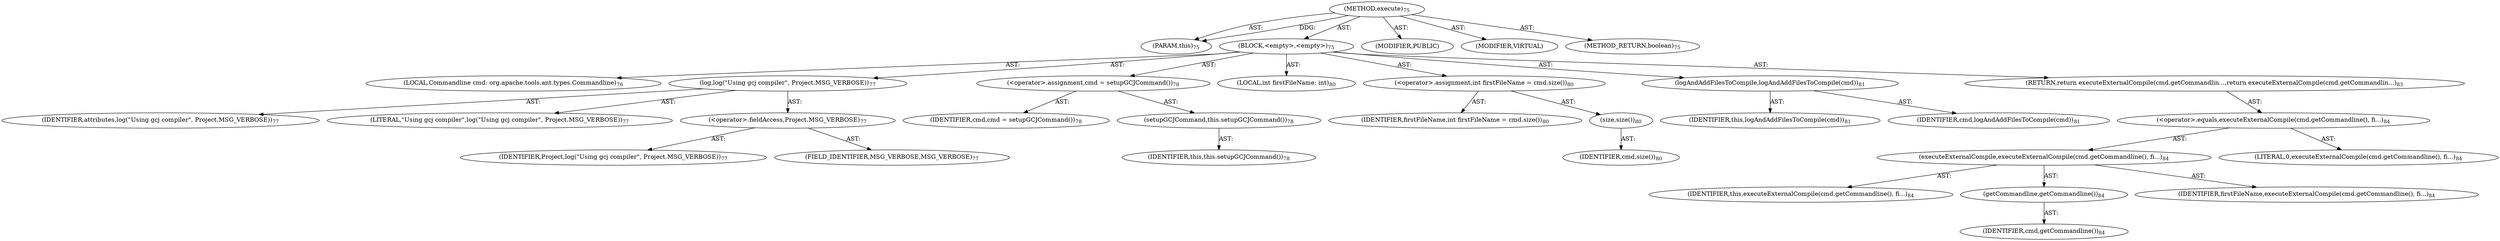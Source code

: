 digraph "execute" {  
"111669149696" [label = <(METHOD,execute)<SUB>75</SUB>> ]
"115964116992" [label = <(PARAM,this)<SUB>75</SUB>> ]
"25769803776" [label = <(BLOCK,&lt;empty&gt;,&lt;empty&gt;)<SUB>75</SUB>> ]
"94489280512" [label = <(LOCAL,Commandline cmd: org.apache.tools.ant.types.Commandline)<SUB>76</SUB>> ]
"30064771072" [label = <(log,log(&quot;Using gcj compiler&quot;, Project.MSG_VERBOSE))<SUB>77</SUB>> ]
"68719476742" [label = <(IDENTIFIER,attributes,log(&quot;Using gcj compiler&quot;, Project.MSG_VERBOSE))<SUB>77</SUB>> ]
"90194313216" [label = <(LITERAL,&quot;Using gcj compiler&quot;,log(&quot;Using gcj compiler&quot;, Project.MSG_VERBOSE))<SUB>77</SUB>> ]
"30064771073" [label = <(&lt;operator&gt;.fieldAccess,Project.MSG_VERBOSE)<SUB>77</SUB>> ]
"68719476743" [label = <(IDENTIFIER,Project,log(&quot;Using gcj compiler&quot;, Project.MSG_VERBOSE))<SUB>77</SUB>> ]
"55834574848" [label = <(FIELD_IDENTIFIER,MSG_VERBOSE,MSG_VERBOSE)<SUB>77</SUB>> ]
"30064771074" [label = <(&lt;operator&gt;.assignment,cmd = setupGCJCommand())<SUB>78</SUB>> ]
"68719476744" [label = <(IDENTIFIER,cmd,cmd = setupGCJCommand())<SUB>78</SUB>> ]
"30064771075" [label = <(setupGCJCommand,this.setupGCJCommand())<SUB>78</SUB>> ]
"68719476736" [label = <(IDENTIFIER,this,this.setupGCJCommand())<SUB>78</SUB>> ]
"94489280513" [label = <(LOCAL,int firstFileName: int)<SUB>80</SUB>> ]
"30064771076" [label = <(&lt;operator&gt;.assignment,int firstFileName = cmd.size())<SUB>80</SUB>> ]
"68719476745" [label = <(IDENTIFIER,firstFileName,int firstFileName = cmd.size())<SUB>80</SUB>> ]
"30064771077" [label = <(size,size())<SUB>80</SUB>> ]
"68719476746" [label = <(IDENTIFIER,cmd,size())<SUB>80</SUB>> ]
"30064771078" [label = <(logAndAddFilesToCompile,logAndAddFilesToCompile(cmd))<SUB>81</SUB>> ]
"68719476737" [label = <(IDENTIFIER,this,logAndAddFilesToCompile(cmd))<SUB>81</SUB>> ]
"68719476747" [label = <(IDENTIFIER,cmd,logAndAddFilesToCompile(cmd))<SUB>81</SUB>> ]
"146028888064" [label = <(RETURN,return executeExternalCompile(cmd.getCommandlin...,return executeExternalCompile(cmd.getCommandlin...)<SUB>83</SUB>> ]
"30064771079" [label = <(&lt;operator&gt;.equals,executeExternalCompile(cmd.getCommandline(), fi...)<SUB>84</SUB>> ]
"30064771080" [label = <(executeExternalCompile,executeExternalCompile(cmd.getCommandline(), fi...)<SUB>84</SUB>> ]
"68719476738" [label = <(IDENTIFIER,this,executeExternalCompile(cmd.getCommandline(), fi...)<SUB>84</SUB>> ]
"30064771081" [label = <(getCommandline,getCommandline())<SUB>84</SUB>> ]
"68719476748" [label = <(IDENTIFIER,cmd,getCommandline())<SUB>84</SUB>> ]
"68719476749" [label = <(IDENTIFIER,firstFileName,executeExternalCompile(cmd.getCommandline(), fi...)<SUB>84</SUB>> ]
"90194313217" [label = <(LITERAL,0,executeExternalCompile(cmd.getCommandline(), fi...)<SUB>84</SUB>> ]
"133143986176" [label = <(MODIFIER,PUBLIC)> ]
"133143986177" [label = <(MODIFIER,VIRTUAL)> ]
"128849018880" [label = <(METHOD_RETURN,boolean)<SUB>75</SUB>> ]
  "111669149696" -> "115964116992"  [ label = "AST: "] 
  "111669149696" -> "25769803776"  [ label = "AST: "] 
  "111669149696" -> "133143986176"  [ label = "AST: "] 
  "111669149696" -> "133143986177"  [ label = "AST: "] 
  "111669149696" -> "128849018880"  [ label = "AST: "] 
  "25769803776" -> "94489280512"  [ label = "AST: "] 
  "25769803776" -> "30064771072"  [ label = "AST: "] 
  "25769803776" -> "30064771074"  [ label = "AST: "] 
  "25769803776" -> "94489280513"  [ label = "AST: "] 
  "25769803776" -> "30064771076"  [ label = "AST: "] 
  "25769803776" -> "30064771078"  [ label = "AST: "] 
  "25769803776" -> "146028888064"  [ label = "AST: "] 
  "30064771072" -> "68719476742"  [ label = "AST: "] 
  "30064771072" -> "90194313216"  [ label = "AST: "] 
  "30064771072" -> "30064771073"  [ label = "AST: "] 
  "30064771073" -> "68719476743"  [ label = "AST: "] 
  "30064771073" -> "55834574848"  [ label = "AST: "] 
  "30064771074" -> "68719476744"  [ label = "AST: "] 
  "30064771074" -> "30064771075"  [ label = "AST: "] 
  "30064771075" -> "68719476736"  [ label = "AST: "] 
  "30064771076" -> "68719476745"  [ label = "AST: "] 
  "30064771076" -> "30064771077"  [ label = "AST: "] 
  "30064771077" -> "68719476746"  [ label = "AST: "] 
  "30064771078" -> "68719476737"  [ label = "AST: "] 
  "30064771078" -> "68719476747"  [ label = "AST: "] 
  "146028888064" -> "30064771079"  [ label = "AST: "] 
  "30064771079" -> "30064771080"  [ label = "AST: "] 
  "30064771079" -> "90194313217"  [ label = "AST: "] 
  "30064771080" -> "68719476738"  [ label = "AST: "] 
  "30064771080" -> "30064771081"  [ label = "AST: "] 
  "30064771080" -> "68719476749"  [ label = "AST: "] 
  "30064771081" -> "68719476748"  [ label = "AST: "] 
  "111669149696" -> "115964116992"  [ label = "DDG: "] 
}
